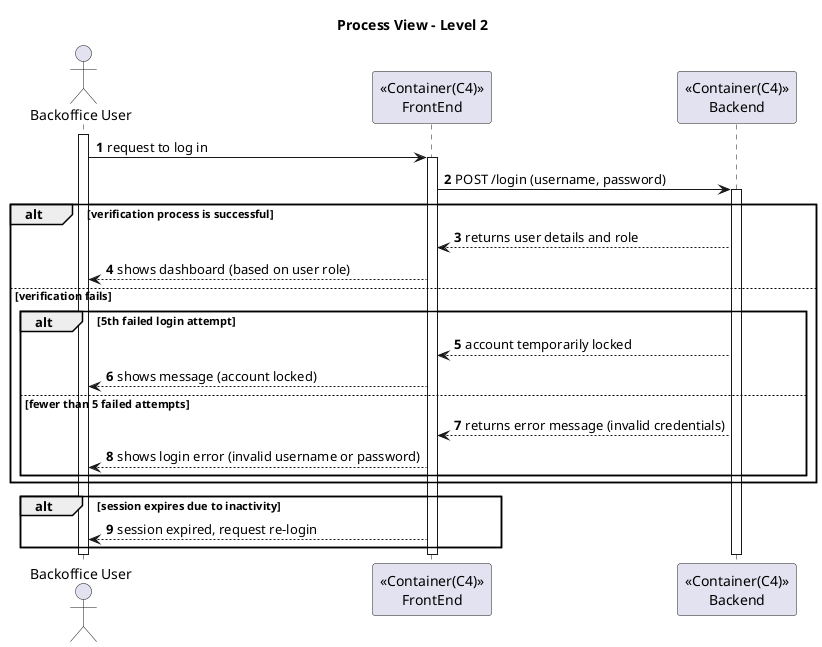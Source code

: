 ﻿@startuml
'https://plantuml.com/sequence-diagram

autonumber
actor "Backoffice User" as user
participant "<<Container(C4)>>\nFrontEnd" as sys
participant "<<Container(C4)>>\nBackend" as Backend

activate user

title Process View - Level 2

user -> sys: request to log in

activate sys

sys -> "Backend" : POST /login (username, password)

activate "Backend"

alt verification process is successful
    "Backend" --> sys : returns user details and role
    sys --> user : shows dashboard (based on user role)

else verification fails
    alt 5th failed login attempt
        "Backend" --> sys: account temporarily locked
        sys --> user: shows message (account locked)
    else fewer than 5 failed attempts
        "Backend" --> sys: returns error message (invalid credentials)
        sys --> user: shows login error (invalid username or password)
    end
end

alt session expires due to inactivity
    sys --> user: session expired, request re-login
end

deactivate Backend
deactivate sys
deactivate user

@enduml
